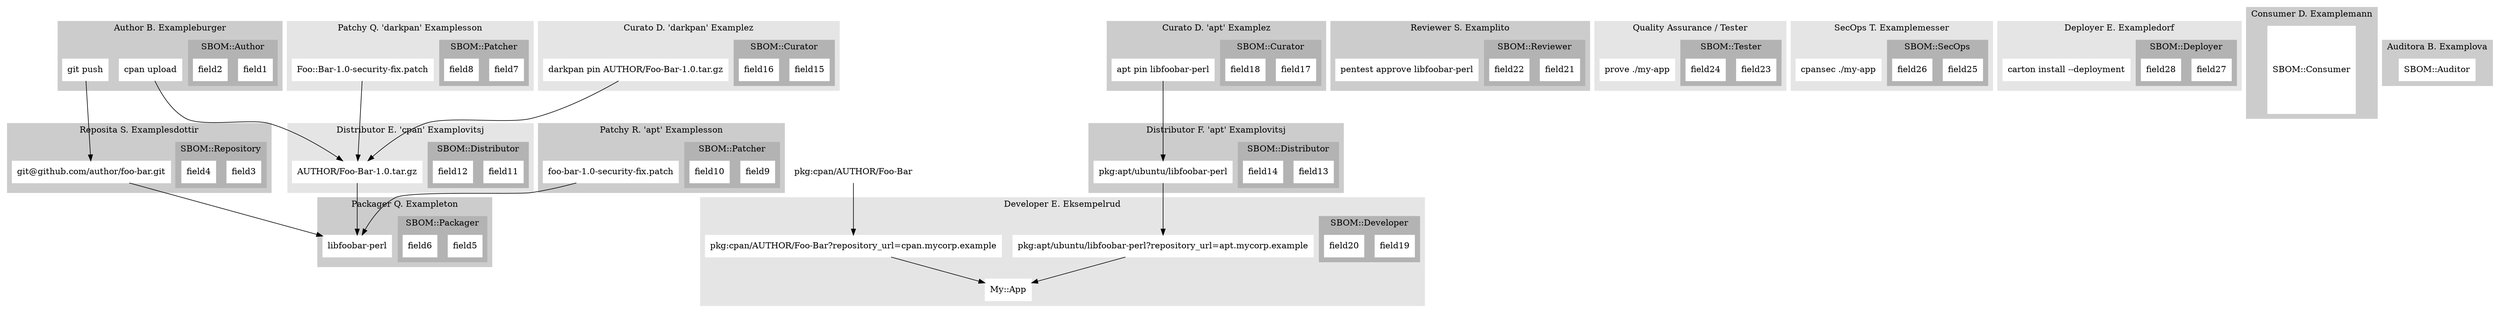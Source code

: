 // This file can be generated with https://dreampuf.github.io/GraphvizOnline/
// or https://sketchviz.com/

digraph CPANSupplyChain {
  node [style=filled,color=white,shape=rect];
  graph [color=grey80,style=filled];

  subgraph cluster_author {
    label = "Author B. Exampleburger";

    subgraph cluster_sbom_author {
        color="grey70";
        label = "SBOM::Author";
        "field1"; "field2";
    }

    "git push";
    "cpan upload";
  }

  subgraph cluster_repository {
    label = "Reposita S. Examplesdottir";

    subgraph cluster_sbom_repository {
        color="grey70";
        label = "SBOM::Repository";
        "field3"; "field4";
    }

    "git@github.com/author/foo-bar.git";
  }

  subgraph cluster_packager {
    label = "Packager Q. Exampleton";

    subgraph cluster_sbom_packager {
        color="grey70";
        label = "SBOM::Packager";
        "field5"; "field6";
    }

    "libfoobar-perl";
  }

  subgraph cluster_patcher_darkpan {
    label = "Patchy Q. 'darkpan' Examplesson";
    color="grey90";

    subgraph cluster_sbom_patcher_darkpan {
        color="grey70";
        label = "SBOM::Patcher";
        "field7"; "field8";
    }

    "Foo::Bar-1.0-security-fix.patch";
  }

  subgraph cluster_patcher_apt {
    label = "Patchy R. 'apt' Examplesson";

    subgraph cluster_sbom_patcher_apt {
        color="grey70";
        label = "SBOM::Patcher";
        "field9"; "field10";
    }

    "foo-bar-1.0-security-fix.patch";
  }


  subgraph cluster_distributor_cpan {
    label = "Distributor E. 'cpan' Examplovitsj";
    color="grey90";

    subgraph cluster_sbom_distributor_cpan {
        color="grey70";
        label = "SBOM::Distributor";
        "field11"; "field12";
    }

    "AUTHOR/Foo-Bar-1.0.tar.gz";
  }

  subgraph cluster_distributor_apt {
    label = "Distributor F. 'apt' Examplovitsj";

    subgraph cluster_sbom_distributor_apt {
        color="grey70";
        label = "SBOM::Distributor";
        "field13"; "field14";
    }

    "pkg:apt/ubuntu/libfoobar-perl";
  }


  subgraph cluster_curator_darkpan {
    label = "Curato D. 'darkpan' Examplez";
    color="grey90";

    subgraph cluster_sbom_curator_darkpan {
        color="grey70";
        label = "SBOM::Curator";
        "field15"; "field16";
    }

    "darkpan pin AUTHOR/Foo-Bar-1.0.tar.gz"
  }

  subgraph cluster_curator {
    label = "Curato D. 'apt' Examplez";

    subgraph cluster_sbom_curator_apt {
        color="grey70";
        label = "SBOM::Curator";
        "field17"; "field18";
    }

    "apt pin libfoobar-perl";
  }


  subgraph cluster_developer {
    label = "Developer E. Eksempelrud";
    color="grey90";

    subgraph cluster_sbom_developer {
        color="grey70";
        label = "SBOM::Developer";
        "field19"; "field20";
    }

    "pkg:apt/ubuntu/libfoobar-perl?repository_url=apt.mycorp.example" -> "My::App";
    "pkg:cpan/AUTHOR/Foo-Bar?repository_url=cpan.mycorp.example" -> "My::App";
  }

  subgraph cluster_reviewer {
    // Security reviewer does active pen/sec testing of components
    label = "Reviewer S. Examplito";

    subgraph cluster_sbom_reviewer {
        color="grey70";
        label = "SBOM::Reviewer";
        "field21"; "field22";
    }

    "pentest approve libfoobar-perl";

  }

  subgraph cluster_tester {
    label = "Quality Assurance / Tester";
    color="grey90";

    subgraph cluster_sbom_tester {
        color="grey70";
        label = "SBOM::Tester";
        "field23"; "field24";
    }


    "prove ./my-app";
  }

  subgraph cluster_secops {
    label = "SecOps T. Examplemesser";
    color="grey90";

    subgraph cluster_sbom_secops {
        color="grey70";
        label = "SBOM::SecOps";
        "field25"; "field26";
    }

    "cpansec ./my-app";
  }

  subgraph cluster_deployer {
    label = "Deployer E. Exampledorf";
    color="grey90";

    subgraph cluster_sbom_deployer {
        color="grey70";
        label = "SBOM::Deployer";
        "field27"; "field28";
    }

    "carton install --deployment";
  }

  subgraph cluster_consumer {
    label = "Consumer D. Examplemann";

    "SBOM::Consumer" [shape=Msquare];
  }

  subgraph cluster_auditor {
    label = "Auditora B. Examplova";

    "SBOM::Auditor";
  }

  // Owner – Has the legal owership rights for the dist (e.g a business, or the author)

  // Author – The initial and/or main creator of the dist. Typically works on all aspects of the code, including features, bugfixes, tests and security issues. Has the final say on the original contents of the dist. The Author _can_ be a group of people, though a single point of responsibility is recommended. If an Author has upstream (reverse) dependencies, the Author is also considered to be a Developer (see below).
  "git push" -> "git@github.com/author/foo-bar.git";
  "cpan upload" -> "AUTHOR/Foo-Bar-1.0.tar.gz";

  // Steward – An type of Author with reduced responsibilities. Ensures the ongoing quality of the code. Typically only works on security issues and bugfixes. Usually doesn't work on new features. Works with the Author primarily, and may take responsiblity on their behalf when security and bugs are concerned.

  // Custodian – A type of Steward with reduced responsibilities. Cares about the ongoing security of the code. Typically only conserned with updating dependencies or applying security fixes. Works with the Author primarily, and may take responsibility on their behalf when it comes to security concerns.

  // Patcher – Applies security and bugfixes to distributed native packages. Works mainly with the Packager, and is downstream of the Author. This task is only necessary if upstream (Author, Steward or Custodian) roles are not responsive or available, or when downstream constraints requirements call for it (e.g. when backporting of fixes are needed due to downstream version pinning).
  "foo-bar-1.0-security-fix.patch" -> "libfoobar-perl";
  "Foo::Bar-1.0-security-fix.patch" -> "AUTHOR/Foo-Bar-1.0.tar.gz";

  // Packager – Builds and creates native packages from a dist received from upstream, optionally with patches applied from the Patcher. Concerns themselves with correct package format and structure, and that package metadata is preserved and updated.
  "git@github.com/author/foo-bar.git" -> "libfoobar-perl";
  "AUTHOR/Foo-Bar-1.0.tar.gz" -> "libfoobar-perl";

  // Curator – Selects or pins which releases are suitable for use within an organization. Concerns themselves with both the stability and predictability of components, and how this is prioritized against the need for features, bugfixes and security updates.
  "apt pin libfoobar-perl" -> "pkg:apt/ubuntu/libfoobar-perl";
  "darkpan pin AUTHOR/Foo-Bar-1.0.tar.gz" -> "AUTHOR/Foo-Bar-1.0.tar.gz";

  // Distributor – Ensures the availability of packages, that they are indexed correctly, and that any related metadata is up-to-date, correct and available.
  "pkg:apt/ubuntu/libfoobar-perl" -> "pkg:apt/ubuntu/libfoobar-perl?repository_url=apt.mycorp.example"
  "pkg:cpan/AUTHOR/Foo-Bar" -> "pkg:cpan/AUTHOR/Foo-Bar?repository_url=cpan.mycorp.example";

  // Developer — Uses packages and components as dependencies in their own project or product. A Developer is considered to be identical to an Author from the downstream perspective.
  
  
  // Deployer
  
  
  // Consumer
  
  
  // Auditor

}

